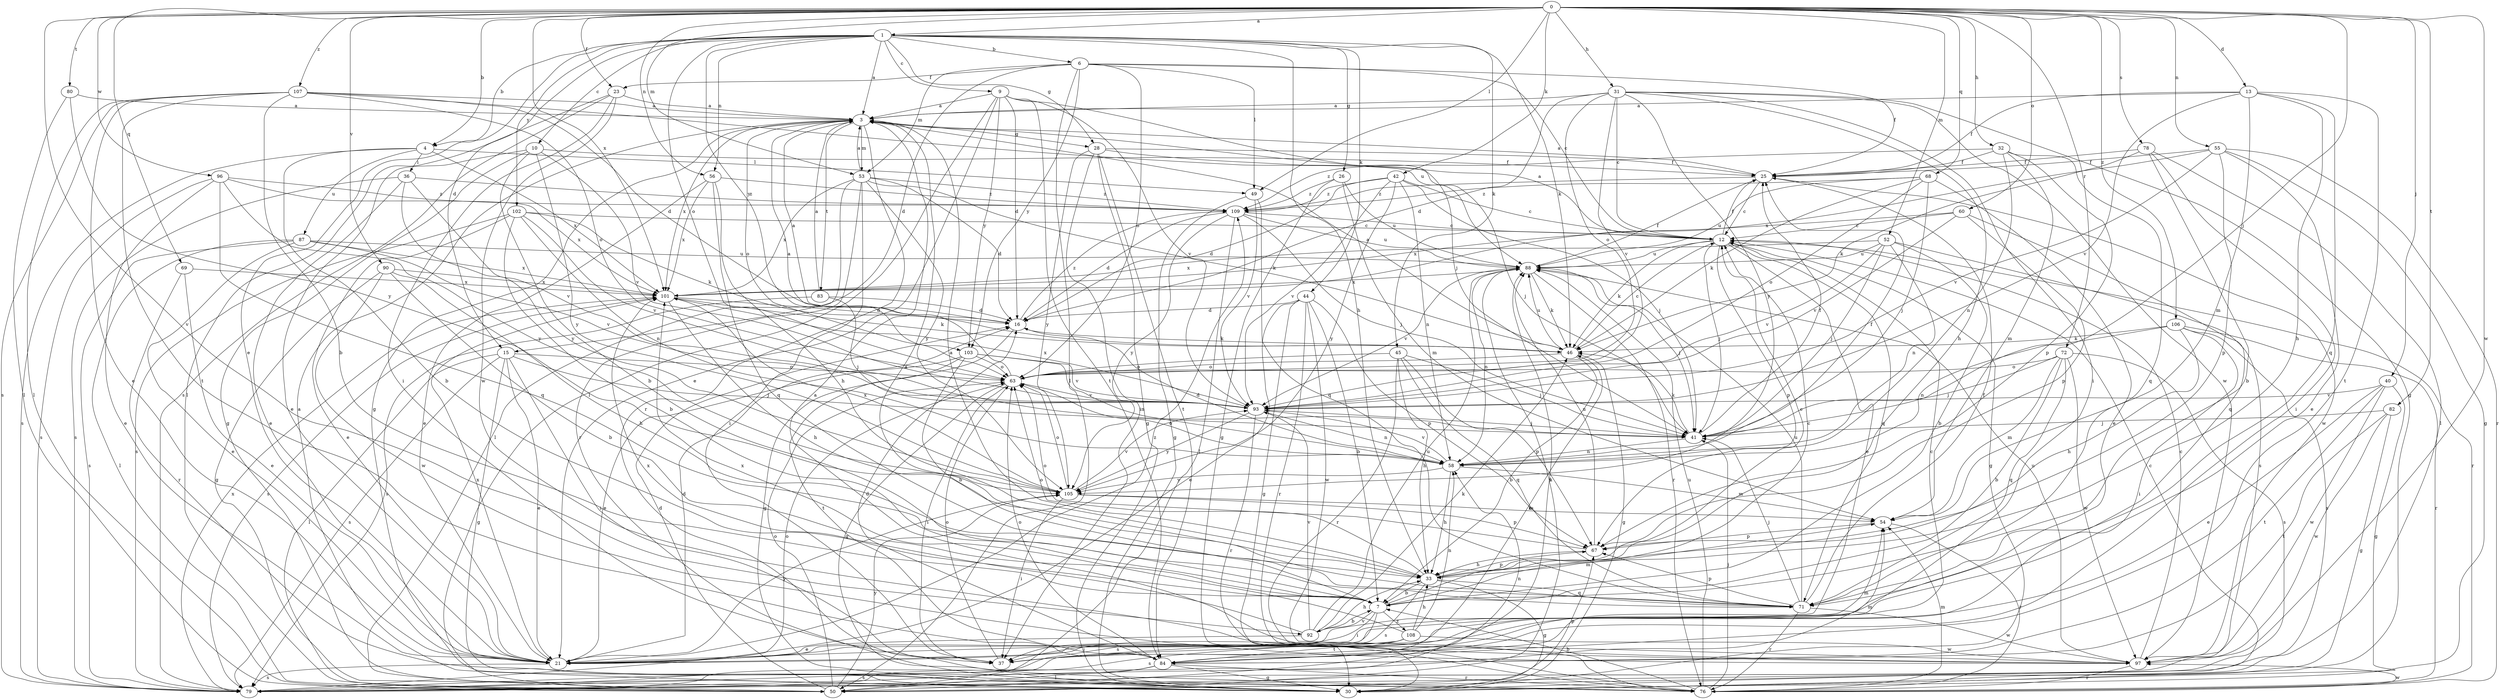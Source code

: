 strict digraph  {
0;
1;
3;
4;
6;
7;
9;
10;
12;
13;
15;
16;
21;
23;
25;
26;
28;
30;
31;
32;
33;
36;
37;
40;
41;
42;
44;
45;
46;
49;
50;
52;
53;
54;
55;
56;
58;
60;
63;
67;
68;
69;
71;
72;
76;
78;
79;
80;
82;
83;
84;
87;
88;
90;
92;
93;
96;
97;
101;
102;
103;
105;
106;
107;
108;
109;
0 -> 1  [label=a];
0 -> 4  [label=b];
0 -> 13  [label=d];
0 -> 23  [label=f];
0 -> 31  [label=h];
0 -> 32  [label=h];
0 -> 40  [label=j];
0 -> 41  [label=j];
0 -> 42  [label=k];
0 -> 49  [label=l];
0 -> 52  [label=m];
0 -> 53  [label=m];
0 -> 55  [label=n];
0 -> 56  [label=n];
0 -> 60  [label=o];
0 -> 68  [label=q];
0 -> 69  [label=q];
0 -> 72  [label=r];
0 -> 78  [label=s];
0 -> 80  [label=t];
0 -> 82  [label=t];
0 -> 90  [label=v];
0 -> 92  [label=v];
0 -> 96  [label=w];
0 -> 97  [label=w];
0 -> 101  [label=x];
0 -> 106  [label=z];
0 -> 107  [label=z];
1 -> 3  [label=a];
1 -> 4  [label=b];
1 -> 6  [label=b];
1 -> 9  [label=c];
1 -> 10  [label=c];
1 -> 15  [label=d];
1 -> 21  [label=e];
1 -> 26  [label=g];
1 -> 28  [label=g];
1 -> 33  [label=h];
1 -> 44  [label=k];
1 -> 45  [label=k];
1 -> 46  [label=k];
1 -> 56  [label=n];
1 -> 63  [label=o];
1 -> 102  [label=y];
1 -> 103  [label=y];
3 -> 28  [label=g];
3 -> 30  [label=g];
3 -> 53  [label=m];
3 -> 63  [label=o];
3 -> 76  [label=r];
3 -> 83  [label=t];
3 -> 101  [label=x];
4 -> 7  [label=b];
4 -> 36  [label=i];
4 -> 49  [label=l];
4 -> 79  [label=s];
4 -> 87  [label=u];
4 -> 101  [label=x];
6 -> 12  [label=c];
6 -> 15  [label=d];
6 -> 23  [label=f];
6 -> 25  [label=f];
6 -> 49  [label=l];
6 -> 50  [label=l];
6 -> 53  [label=m];
6 -> 63  [label=o];
6 -> 103  [label=y];
7 -> 12  [label=c];
7 -> 37  [label=i];
7 -> 54  [label=m];
7 -> 79  [label=s];
7 -> 92  [label=v];
7 -> 108  [label=z];
9 -> 3  [label=a];
9 -> 16  [label=d];
9 -> 21  [label=e];
9 -> 41  [label=j];
9 -> 50  [label=l];
9 -> 84  [label=t];
9 -> 93  [label=v];
9 -> 103  [label=y];
10 -> 7  [label=b];
10 -> 21  [label=e];
10 -> 25  [label=f];
10 -> 30  [label=g];
10 -> 93  [label=v];
10 -> 105  [label=y];
12 -> 3  [label=a];
12 -> 21  [label=e];
12 -> 25  [label=f];
12 -> 30  [label=g];
12 -> 41  [label=j];
12 -> 46  [label=k];
12 -> 67  [label=p];
12 -> 71  [label=q];
12 -> 76  [label=r];
12 -> 88  [label=u];
13 -> 3  [label=a];
13 -> 25  [label=f];
13 -> 33  [label=h];
13 -> 54  [label=m];
13 -> 71  [label=q];
13 -> 84  [label=t];
13 -> 93  [label=v];
15 -> 21  [label=e];
15 -> 30  [label=g];
15 -> 37  [label=i];
15 -> 41  [label=j];
15 -> 50  [label=l];
15 -> 63  [label=o];
15 -> 79  [label=s];
16 -> 3  [label=a];
16 -> 30  [label=g];
16 -> 46  [label=k];
16 -> 109  [label=z];
21 -> 16  [label=d];
21 -> 54  [label=m];
21 -> 79  [label=s];
21 -> 101  [label=x];
21 -> 105  [label=y];
21 -> 109  [label=z];
23 -> 3  [label=a];
23 -> 37  [label=i];
23 -> 50  [label=l];
23 -> 79  [label=s];
23 -> 97  [label=w];
25 -> 3  [label=a];
25 -> 12  [label=c];
25 -> 97  [label=w];
25 -> 109  [label=z];
26 -> 30  [label=g];
26 -> 54  [label=m];
26 -> 88  [label=u];
26 -> 109  [label=z];
28 -> 25  [label=f];
28 -> 30  [label=g];
28 -> 37  [label=i];
28 -> 41  [label=j];
28 -> 84  [label=t];
28 -> 105  [label=y];
30 -> 3  [label=a];
30 -> 12  [label=c];
31 -> 3  [label=a];
31 -> 12  [label=c];
31 -> 16  [label=d];
31 -> 30  [label=g];
31 -> 33  [label=h];
31 -> 37  [label=i];
31 -> 63  [label=o];
31 -> 93  [label=v];
31 -> 97  [label=w];
31 -> 105  [label=y];
32 -> 25  [label=f];
32 -> 54  [label=m];
32 -> 58  [label=n];
32 -> 67  [label=p];
32 -> 71  [label=q];
32 -> 109  [label=z];
33 -> 3  [label=a];
33 -> 7  [label=b];
33 -> 12  [label=c];
33 -> 30  [label=g];
33 -> 63  [label=o];
33 -> 67  [label=p];
33 -> 71  [label=q];
33 -> 79  [label=s];
36 -> 21  [label=e];
36 -> 79  [label=s];
36 -> 93  [label=v];
36 -> 105  [label=y];
36 -> 109  [label=z];
37 -> 63  [label=o];
40 -> 21  [label=e];
40 -> 30  [label=g];
40 -> 84  [label=t];
40 -> 93  [label=v];
40 -> 97  [label=w];
41 -> 25  [label=f];
41 -> 46  [label=k];
41 -> 58  [label=n];
42 -> 12  [label=c];
42 -> 16  [label=d];
42 -> 41  [label=j];
42 -> 58  [label=n];
42 -> 93  [label=v];
42 -> 105  [label=y];
42 -> 109  [label=z];
44 -> 7  [label=b];
44 -> 16  [label=d];
44 -> 21  [label=e];
44 -> 30  [label=g];
44 -> 67  [label=p];
44 -> 76  [label=r];
44 -> 97  [label=w];
45 -> 33  [label=h];
45 -> 41  [label=j];
45 -> 63  [label=o];
45 -> 67  [label=p];
45 -> 71  [label=q];
45 -> 76  [label=r];
46 -> 3  [label=a];
46 -> 7  [label=b];
46 -> 12  [label=c];
46 -> 30  [label=g];
46 -> 63  [label=o];
46 -> 88  [label=u];
49 -> 30  [label=g];
49 -> 71  [label=q];
49 -> 93  [label=v];
50 -> 16  [label=d];
50 -> 58  [label=n];
50 -> 63  [label=o];
50 -> 67  [label=p];
50 -> 105  [label=y];
52 -> 7  [label=b];
52 -> 41  [label=j];
52 -> 58  [label=n];
52 -> 79  [label=s];
52 -> 88  [label=u];
52 -> 93  [label=v];
52 -> 101  [label=x];
53 -> 3  [label=a];
53 -> 16  [label=d];
53 -> 37  [label=i];
53 -> 46  [label=k];
53 -> 50  [label=l];
53 -> 76  [label=r];
53 -> 101  [label=x];
53 -> 105  [label=y];
53 -> 109  [label=z];
54 -> 67  [label=p];
54 -> 76  [label=r];
55 -> 21  [label=e];
55 -> 25  [label=f];
55 -> 30  [label=g];
55 -> 67  [label=p];
55 -> 76  [label=r];
55 -> 93  [label=v];
55 -> 101  [label=x];
56 -> 21  [label=e];
56 -> 33  [label=h];
56 -> 71  [label=q];
56 -> 101  [label=x];
56 -> 109  [label=z];
58 -> 16  [label=d];
58 -> 25  [label=f];
58 -> 33  [label=h];
58 -> 54  [label=m];
58 -> 63  [label=o];
58 -> 93  [label=v];
58 -> 105  [label=y];
60 -> 12  [label=c];
60 -> 67  [label=p];
60 -> 71  [label=q];
60 -> 93  [label=v];
60 -> 101  [label=x];
63 -> 3  [label=a];
63 -> 30  [label=g];
63 -> 37  [label=i];
63 -> 93  [label=v];
67 -> 33  [label=h];
67 -> 63  [label=o];
67 -> 88  [label=u];
68 -> 21  [label=e];
68 -> 41  [label=j];
68 -> 46  [label=k];
68 -> 63  [label=o];
68 -> 88  [label=u];
68 -> 109  [label=z];
69 -> 21  [label=e];
69 -> 76  [label=r];
69 -> 101  [label=x];
71 -> 3  [label=a];
71 -> 25  [label=f];
71 -> 41  [label=j];
71 -> 67  [label=p];
71 -> 76  [label=r];
71 -> 88  [label=u];
71 -> 97  [label=w];
72 -> 7  [label=b];
72 -> 41  [label=j];
72 -> 54  [label=m];
72 -> 63  [label=o];
72 -> 71  [label=q];
72 -> 79  [label=s];
72 -> 97  [label=w];
76 -> 7  [label=b];
76 -> 41  [label=j];
76 -> 54  [label=m];
76 -> 88  [label=u];
76 -> 97  [label=w];
78 -> 7  [label=b];
78 -> 25  [label=f];
78 -> 37  [label=i];
78 -> 46  [label=k];
78 -> 50  [label=l];
79 -> 54  [label=m];
79 -> 63  [label=o];
79 -> 88  [label=u];
79 -> 101  [label=x];
80 -> 3  [label=a];
80 -> 50  [label=l];
80 -> 105  [label=y];
82 -> 30  [label=g];
82 -> 41  [label=j];
82 -> 84  [label=t];
82 -> 97  [label=w];
83 -> 3  [label=a];
83 -> 16  [label=d];
83 -> 41  [label=j];
83 -> 79  [label=s];
84 -> 12  [label=c];
84 -> 16  [label=d];
84 -> 30  [label=g];
84 -> 46  [label=k];
84 -> 50  [label=l];
84 -> 63  [label=o];
84 -> 76  [label=r];
84 -> 79  [label=s];
87 -> 21  [label=e];
87 -> 50  [label=l];
87 -> 79  [label=s];
87 -> 88  [label=u];
87 -> 93  [label=v];
87 -> 101  [label=x];
88 -> 25  [label=f];
88 -> 41  [label=j];
88 -> 46  [label=k];
88 -> 50  [label=l];
88 -> 58  [label=n];
88 -> 76  [label=r];
88 -> 93  [label=v];
88 -> 101  [label=x];
90 -> 7  [label=b];
90 -> 30  [label=g];
90 -> 33  [label=h];
90 -> 97  [label=w];
90 -> 101  [label=x];
92 -> 7  [label=b];
92 -> 21  [label=e];
92 -> 33  [label=h];
92 -> 46  [label=k];
92 -> 88  [label=u];
92 -> 93  [label=v];
92 -> 101  [label=x];
93 -> 41  [label=j];
93 -> 58  [label=n];
93 -> 76  [label=r];
93 -> 101  [label=x];
93 -> 105  [label=y];
96 -> 21  [label=e];
96 -> 71  [label=q];
96 -> 79  [label=s];
96 -> 101  [label=x];
96 -> 105  [label=y];
96 -> 109  [label=z];
97 -> 3  [label=a];
97 -> 12  [label=c];
97 -> 76  [label=r];
97 -> 88  [label=u];
101 -> 16  [label=d];
101 -> 33  [label=h];
101 -> 46  [label=k];
101 -> 79  [label=s];
102 -> 7  [label=b];
102 -> 12  [label=c];
102 -> 21  [label=e];
102 -> 46  [label=k];
102 -> 58  [label=n];
102 -> 79  [label=s];
102 -> 93  [label=v];
103 -> 7  [label=b];
103 -> 21  [label=e];
103 -> 58  [label=n];
103 -> 63  [label=o];
103 -> 84  [label=t];
103 -> 93  [label=v];
105 -> 37  [label=i];
105 -> 54  [label=m];
105 -> 63  [label=o];
105 -> 67  [label=p];
105 -> 93  [label=v];
105 -> 101  [label=x];
106 -> 33  [label=h];
106 -> 37  [label=i];
106 -> 46  [label=k];
106 -> 58  [label=n];
106 -> 76  [label=r];
106 -> 79  [label=s];
107 -> 3  [label=a];
107 -> 7  [label=b];
107 -> 16  [label=d];
107 -> 21  [label=e];
107 -> 50  [label=l];
107 -> 63  [label=o];
107 -> 79  [label=s];
107 -> 84  [label=t];
107 -> 88  [label=u];
108 -> 33  [label=h];
108 -> 37  [label=i];
108 -> 58  [label=n];
108 -> 79  [label=s];
108 -> 84  [label=t];
108 -> 97  [label=w];
108 -> 101  [label=x];
109 -> 12  [label=c];
109 -> 16  [label=d];
109 -> 41  [label=j];
109 -> 50  [label=l];
109 -> 88  [label=u];
109 -> 105  [label=y];
}

